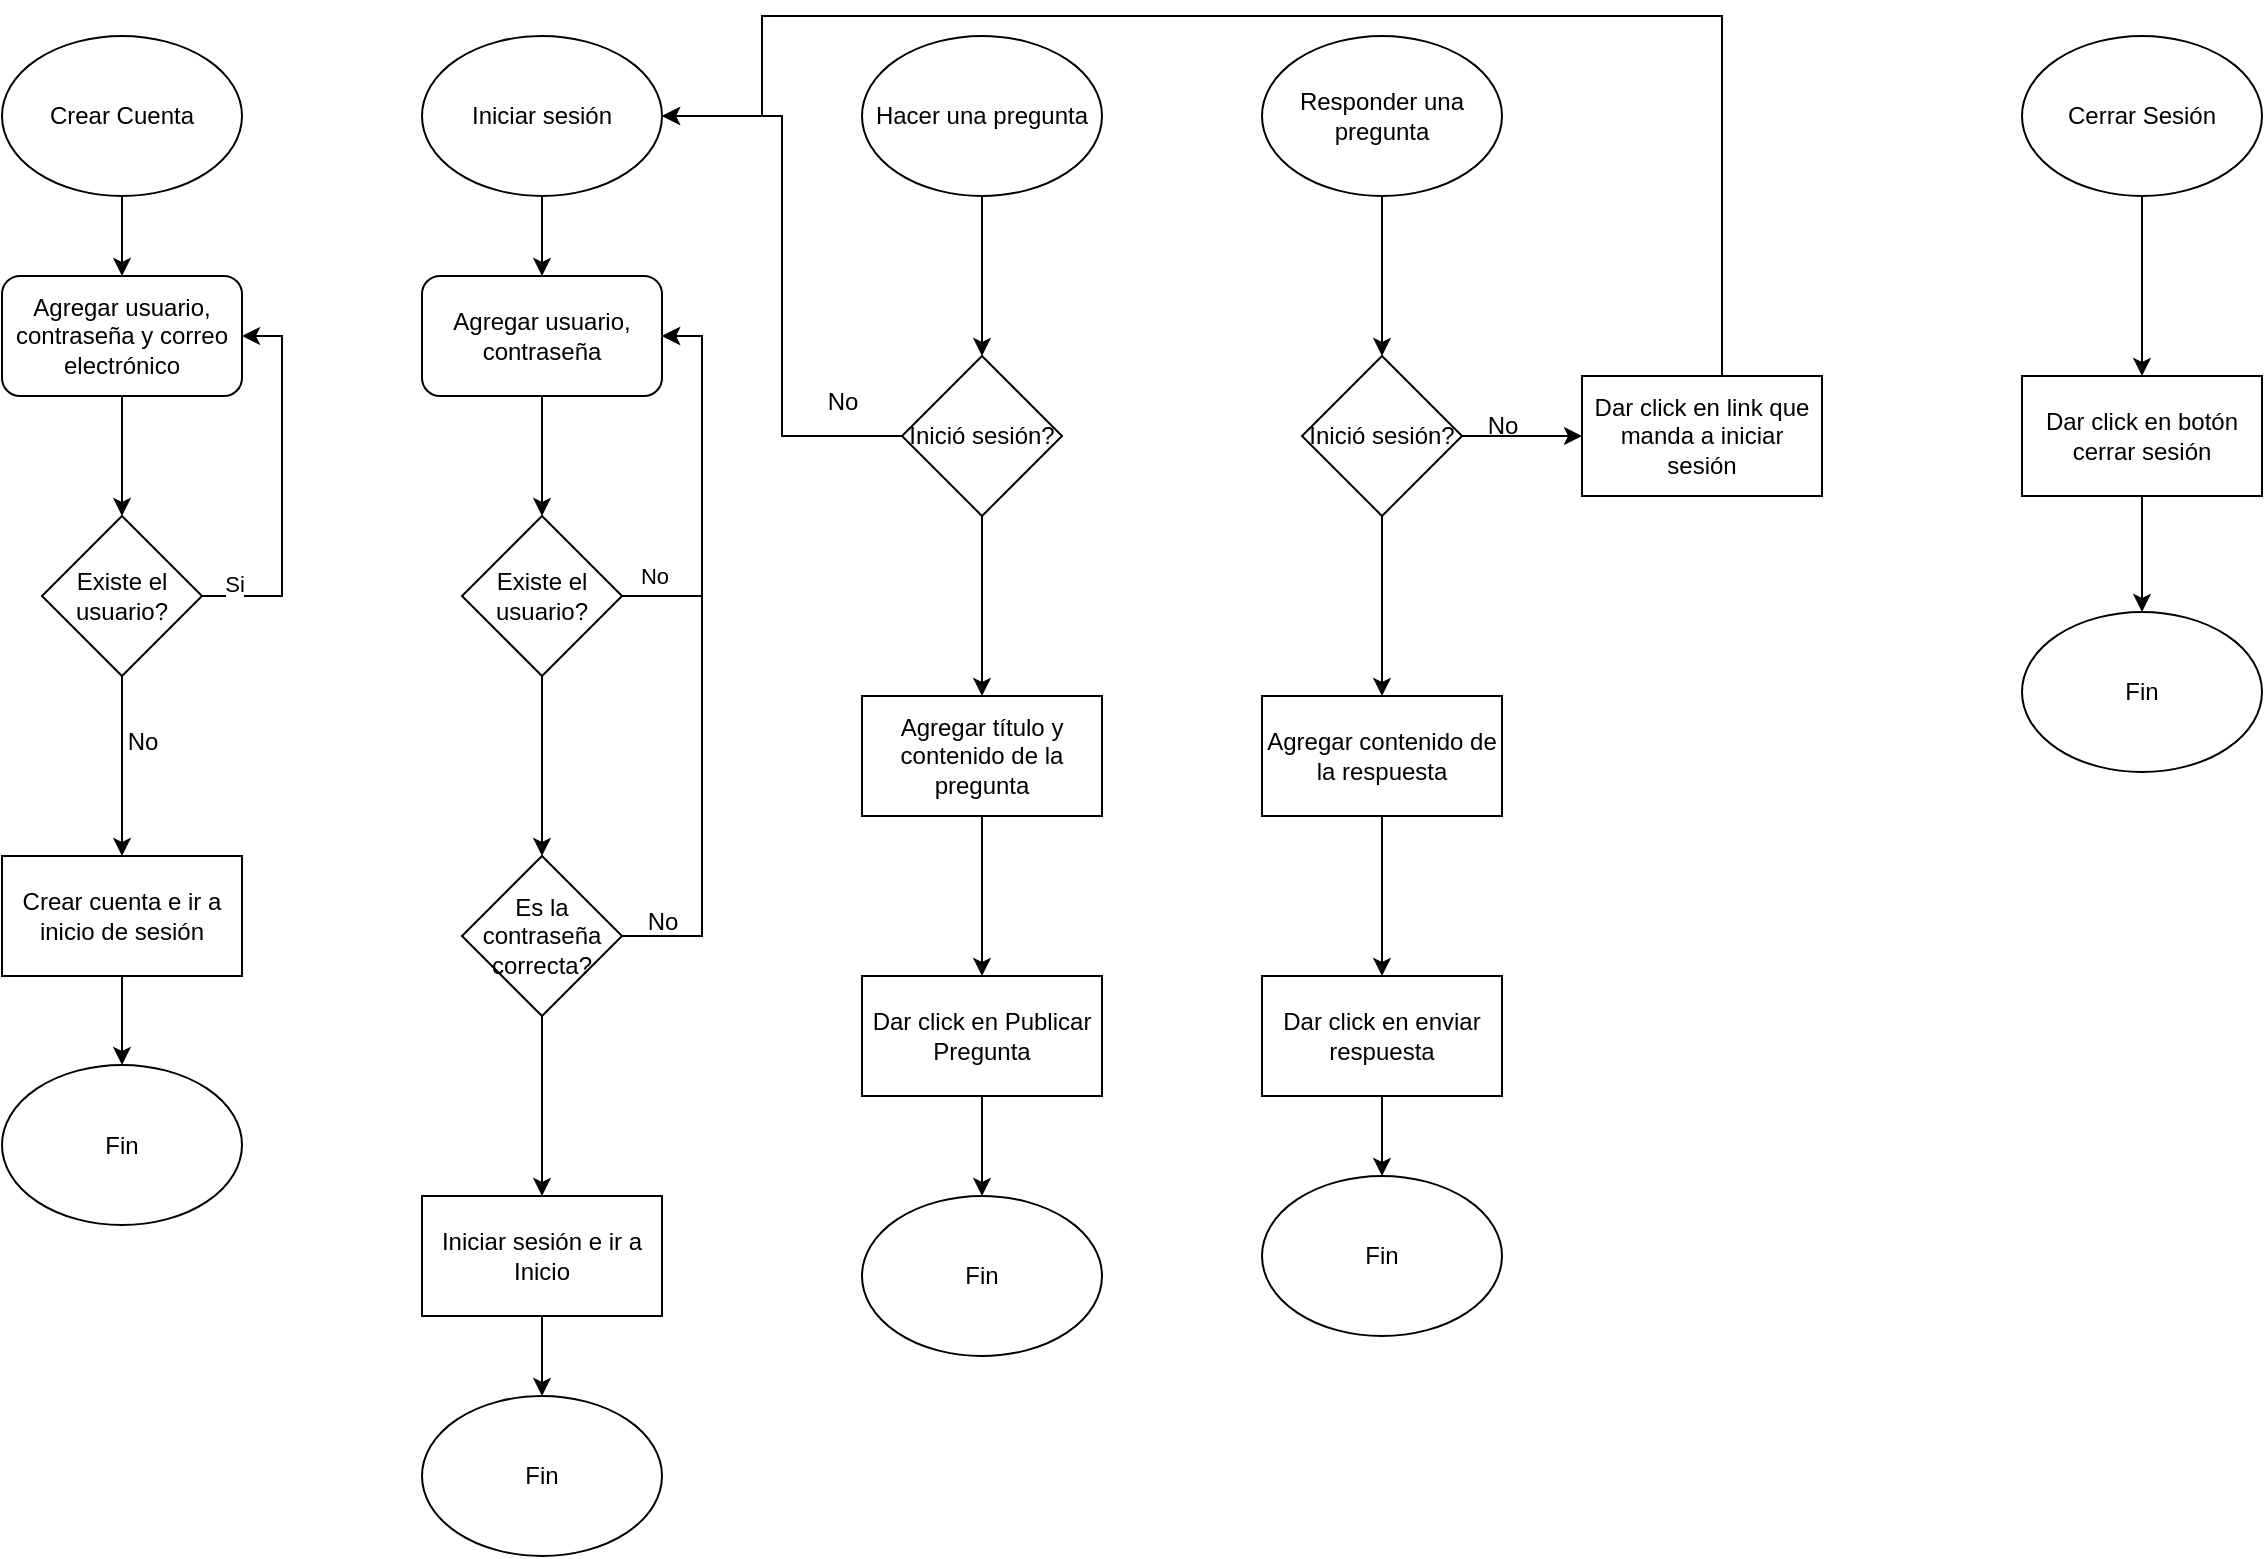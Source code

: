 <mxfile version="25.0.3">
  <diagram id="C5RBs43oDa-KdzZeNtuy" name="Page-1">
    <mxGraphModel dx="1337" dy="1287" grid="1" gridSize="10" guides="1" tooltips="1" connect="1" arrows="1" fold="1" page="1" pageScale="1" pageWidth="827" pageHeight="1169" math="0" shadow="0">
      <root>
        <mxCell id="WIyWlLk6GJQsqaUBKTNV-0" />
        <mxCell id="WIyWlLk6GJQsqaUBKTNV-1" parent="WIyWlLk6GJQsqaUBKTNV-0" />
        <mxCell id="C6ocnQk7a7opwVSUP6lY-7" value="" style="edgeStyle=orthogonalEdgeStyle;rounded=0;orthogonalLoop=1;jettySize=auto;html=1;" edge="1" parent="WIyWlLk6GJQsqaUBKTNV-1" source="C6ocnQk7a7opwVSUP6lY-3" target="C6ocnQk7a7opwVSUP6lY-4">
          <mxGeometry relative="1" as="geometry" />
        </mxCell>
        <mxCell id="C6ocnQk7a7opwVSUP6lY-3" value="Iniciar sesión" style="ellipse;whiteSpace=wrap;html=1;" vertex="1" parent="WIyWlLk6GJQsqaUBKTNV-1">
          <mxGeometry x="510" y="30" width="120" height="80" as="geometry" />
        </mxCell>
        <mxCell id="C6ocnQk7a7opwVSUP6lY-6" value="" style="edgeStyle=orthogonalEdgeStyle;rounded=0;orthogonalLoop=1;jettySize=auto;html=1;" edge="1" parent="WIyWlLk6GJQsqaUBKTNV-1" source="C6ocnQk7a7opwVSUP6lY-4" target="C6ocnQk7a7opwVSUP6lY-5">
          <mxGeometry relative="1" as="geometry" />
        </mxCell>
        <mxCell id="C6ocnQk7a7opwVSUP6lY-4" value="Agregar usuario, contraseña" style="rounded=1;whiteSpace=wrap;html=1;" vertex="1" parent="WIyWlLk6GJQsqaUBKTNV-1">
          <mxGeometry x="510" y="150" width="120" height="60" as="geometry" />
        </mxCell>
        <mxCell id="C6ocnQk7a7opwVSUP6lY-8" style="edgeStyle=orthogonalEdgeStyle;rounded=0;orthogonalLoop=1;jettySize=auto;html=1;entryX=1;entryY=0.5;entryDx=0;entryDy=0;exitX=1;exitY=0.5;exitDx=0;exitDy=0;" edge="1" parent="WIyWlLk6GJQsqaUBKTNV-1" source="C6ocnQk7a7opwVSUP6lY-5" target="C6ocnQk7a7opwVSUP6lY-4">
          <mxGeometry relative="1" as="geometry">
            <Array as="points">
              <mxPoint x="650" y="310" />
              <mxPoint x="650" y="180" />
            </Array>
          </mxGeometry>
        </mxCell>
        <mxCell id="C6ocnQk7a7opwVSUP6lY-9" value="No" style="edgeLabel;html=1;align=center;verticalAlign=middle;resizable=0;points=[];" vertex="1" connectable="0" parent="C6ocnQk7a7opwVSUP6lY-8">
          <mxGeometry x="-0.839" y="6" relative="1" as="geometry">
            <mxPoint y="-4" as="offset" />
          </mxGeometry>
        </mxCell>
        <mxCell id="C6ocnQk7a7opwVSUP6lY-11" value="" style="edgeStyle=orthogonalEdgeStyle;rounded=0;orthogonalLoop=1;jettySize=auto;html=1;" edge="1" parent="WIyWlLk6GJQsqaUBKTNV-1" source="C6ocnQk7a7opwVSUP6lY-5">
          <mxGeometry relative="1" as="geometry">
            <mxPoint x="570" y="440" as="targetPoint" />
          </mxGeometry>
        </mxCell>
        <mxCell id="C6ocnQk7a7opwVSUP6lY-5" value="Existe el usuario?" style="rhombus;whiteSpace=wrap;html=1;" vertex="1" parent="WIyWlLk6GJQsqaUBKTNV-1">
          <mxGeometry x="530" y="270" width="80" height="80" as="geometry" />
        </mxCell>
        <mxCell id="C6ocnQk7a7opwVSUP6lY-12" value="" style="edgeStyle=orthogonalEdgeStyle;rounded=0;orthogonalLoop=1;jettySize=auto;html=1;" edge="1" parent="WIyWlLk6GJQsqaUBKTNV-1" source="C6ocnQk7a7opwVSUP6lY-13" target="C6ocnQk7a7opwVSUP6lY-15">
          <mxGeometry relative="1" as="geometry" />
        </mxCell>
        <mxCell id="C6ocnQk7a7opwVSUP6lY-13" value="Crear Cuenta" style="ellipse;whiteSpace=wrap;html=1;" vertex="1" parent="WIyWlLk6GJQsqaUBKTNV-1">
          <mxGeometry x="300" y="30" width="120" height="80" as="geometry" />
        </mxCell>
        <mxCell id="C6ocnQk7a7opwVSUP6lY-14" value="" style="edgeStyle=orthogonalEdgeStyle;rounded=0;orthogonalLoop=1;jettySize=auto;html=1;" edge="1" parent="WIyWlLk6GJQsqaUBKTNV-1" source="C6ocnQk7a7opwVSUP6lY-15" target="C6ocnQk7a7opwVSUP6lY-19">
          <mxGeometry relative="1" as="geometry" />
        </mxCell>
        <mxCell id="C6ocnQk7a7opwVSUP6lY-15" value="Agregar usuario, contraseña y correo electrónico" style="rounded=1;whiteSpace=wrap;html=1;" vertex="1" parent="WIyWlLk6GJQsqaUBKTNV-1">
          <mxGeometry x="300" y="150" width="120" height="60" as="geometry" />
        </mxCell>
        <mxCell id="C6ocnQk7a7opwVSUP6lY-16" style="edgeStyle=orthogonalEdgeStyle;rounded=0;orthogonalLoop=1;jettySize=auto;html=1;entryX=1;entryY=0.5;entryDx=0;entryDy=0;exitX=1;exitY=0.5;exitDx=0;exitDy=0;" edge="1" parent="WIyWlLk6GJQsqaUBKTNV-1" source="C6ocnQk7a7opwVSUP6lY-19" target="C6ocnQk7a7opwVSUP6lY-15">
          <mxGeometry relative="1" as="geometry">
            <Array as="points">
              <mxPoint x="440" y="310" />
              <mxPoint x="440" y="180" />
            </Array>
          </mxGeometry>
        </mxCell>
        <mxCell id="C6ocnQk7a7opwVSUP6lY-17" value="Si" style="edgeLabel;html=1;align=center;verticalAlign=middle;resizable=0;points=[];" vertex="1" connectable="0" parent="C6ocnQk7a7opwVSUP6lY-16">
          <mxGeometry x="-0.839" y="6" relative="1" as="geometry">
            <mxPoint as="offset" />
          </mxGeometry>
        </mxCell>
        <mxCell id="C6ocnQk7a7opwVSUP6lY-18" value="" style="edgeStyle=orthogonalEdgeStyle;rounded=0;orthogonalLoop=1;jettySize=auto;html=1;" edge="1" parent="WIyWlLk6GJQsqaUBKTNV-1" source="C6ocnQk7a7opwVSUP6lY-19" target="C6ocnQk7a7opwVSUP6lY-20">
          <mxGeometry relative="1" as="geometry" />
        </mxCell>
        <mxCell id="C6ocnQk7a7opwVSUP6lY-19" value="Existe el usuario?" style="rhombus;whiteSpace=wrap;html=1;" vertex="1" parent="WIyWlLk6GJQsqaUBKTNV-1">
          <mxGeometry x="320" y="270" width="80" height="80" as="geometry" />
        </mxCell>
        <mxCell id="C6ocnQk7a7opwVSUP6lY-42" value="" style="edgeStyle=orthogonalEdgeStyle;rounded=0;orthogonalLoop=1;jettySize=auto;html=1;" edge="1" parent="WIyWlLk6GJQsqaUBKTNV-1" source="C6ocnQk7a7opwVSUP6lY-20" target="C6ocnQk7a7opwVSUP6lY-41">
          <mxGeometry relative="1" as="geometry" />
        </mxCell>
        <mxCell id="C6ocnQk7a7opwVSUP6lY-20" value="Crear cuenta e ir a inicio de sesión" style="whiteSpace=wrap;html=1;" vertex="1" parent="WIyWlLk6GJQsqaUBKTNV-1">
          <mxGeometry x="300" y="440" width="120" height="60" as="geometry" />
        </mxCell>
        <mxCell id="C6ocnQk7a7opwVSUP6lY-21" value="No" style="text;html=1;align=center;verticalAlign=middle;resizable=0;points=[];autosize=1;strokeColor=none;fillColor=none;" vertex="1" parent="WIyWlLk6GJQsqaUBKTNV-1">
          <mxGeometry x="350" y="368" width="40" height="30" as="geometry" />
        </mxCell>
        <mxCell id="C6ocnQk7a7opwVSUP6lY-24" style="edgeStyle=orthogonalEdgeStyle;rounded=0;orthogonalLoop=1;jettySize=auto;html=1;entryX=1;entryY=0.5;entryDx=0;entryDy=0;" edge="1" parent="WIyWlLk6GJQsqaUBKTNV-1" source="C6ocnQk7a7opwVSUP6lY-23" target="C6ocnQk7a7opwVSUP6lY-4">
          <mxGeometry relative="1" as="geometry">
            <Array as="points">
              <mxPoint x="650" y="480" />
              <mxPoint x="650" y="180" />
            </Array>
          </mxGeometry>
        </mxCell>
        <mxCell id="C6ocnQk7a7opwVSUP6lY-27" value="" style="edgeStyle=orthogonalEdgeStyle;rounded=0;orthogonalLoop=1;jettySize=auto;html=1;" edge="1" parent="WIyWlLk6GJQsqaUBKTNV-1" source="C6ocnQk7a7opwVSUP6lY-23" target="C6ocnQk7a7opwVSUP6lY-26">
          <mxGeometry relative="1" as="geometry" />
        </mxCell>
        <mxCell id="C6ocnQk7a7opwVSUP6lY-23" value="Es la contraseña correcta?" style="rhombus;whiteSpace=wrap;html=1;" vertex="1" parent="WIyWlLk6GJQsqaUBKTNV-1">
          <mxGeometry x="530" y="440" width="80" height="80" as="geometry" />
        </mxCell>
        <mxCell id="C6ocnQk7a7opwVSUP6lY-25" value="No" style="text;html=1;align=center;verticalAlign=middle;resizable=0;points=[];autosize=1;strokeColor=none;fillColor=none;" vertex="1" parent="WIyWlLk6GJQsqaUBKTNV-1">
          <mxGeometry x="610" y="458" width="40" height="30" as="geometry" />
        </mxCell>
        <mxCell id="C6ocnQk7a7opwVSUP6lY-40" value="" style="edgeStyle=orthogonalEdgeStyle;rounded=0;orthogonalLoop=1;jettySize=auto;html=1;" edge="1" parent="WIyWlLk6GJQsqaUBKTNV-1" source="C6ocnQk7a7opwVSUP6lY-26" target="C6ocnQk7a7opwVSUP6lY-39">
          <mxGeometry relative="1" as="geometry" />
        </mxCell>
        <mxCell id="C6ocnQk7a7opwVSUP6lY-26" value="Iniciar sesión e ir a Inicio" style="whiteSpace=wrap;html=1;" vertex="1" parent="WIyWlLk6GJQsqaUBKTNV-1">
          <mxGeometry x="510" y="610" width="120" height="60" as="geometry" />
        </mxCell>
        <mxCell id="C6ocnQk7a7opwVSUP6lY-30" value="" style="edgeStyle=orthogonalEdgeStyle;rounded=0;orthogonalLoop=1;jettySize=auto;html=1;" edge="1" parent="WIyWlLk6GJQsqaUBKTNV-1" source="C6ocnQk7a7opwVSUP6lY-28" target="C6ocnQk7a7opwVSUP6lY-29">
          <mxGeometry relative="1" as="geometry" />
        </mxCell>
        <mxCell id="C6ocnQk7a7opwVSUP6lY-28" value="Hacer una pregunta" style="ellipse;whiteSpace=wrap;html=1;" vertex="1" parent="WIyWlLk6GJQsqaUBKTNV-1">
          <mxGeometry x="730" y="30" width="120" height="80" as="geometry" />
        </mxCell>
        <mxCell id="C6ocnQk7a7opwVSUP6lY-31" style="edgeStyle=orthogonalEdgeStyle;rounded=0;orthogonalLoop=1;jettySize=auto;html=1;entryX=1;entryY=0.5;entryDx=0;entryDy=0;" edge="1" parent="WIyWlLk6GJQsqaUBKTNV-1" source="C6ocnQk7a7opwVSUP6lY-29" target="C6ocnQk7a7opwVSUP6lY-3">
          <mxGeometry relative="1" as="geometry" />
        </mxCell>
        <mxCell id="C6ocnQk7a7opwVSUP6lY-34" value="" style="edgeStyle=orthogonalEdgeStyle;rounded=0;orthogonalLoop=1;jettySize=auto;html=1;" edge="1" parent="WIyWlLk6GJQsqaUBKTNV-1" source="C6ocnQk7a7opwVSUP6lY-29" target="C6ocnQk7a7opwVSUP6lY-33">
          <mxGeometry relative="1" as="geometry" />
        </mxCell>
        <mxCell id="C6ocnQk7a7opwVSUP6lY-29" value="Inició sesión?" style="rhombus;whiteSpace=wrap;html=1;" vertex="1" parent="WIyWlLk6GJQsqaUBKTNV-1">
          <mxGeometry x="750" y="190" width="80" height="80" as="geometry" />
        </mxCell>
        <mxCell id="C6ocnQk7a7opwVSUP6lY-32" value="No" style="text;html=1;align=center;verticalAlign=middle;resizable=0;points=[];autosize=1;strokeColor=none;fillColor=none;" vertex="1" parent="WIyWlLk6GJQsqaUBKTNV-1">
          <mxGeometry x="700" y="198" width="40" height="30" as="geometry" />
        </mxCell>
        <mxCell id="C6ocnQk7a7opwVSUP6lY-36" value="" style="edgeStyle=orthogonalEdgeStyle;rounded=0;orthogonalLoop=1;jettySize=auto;html=1;" edge="1" parent="WIyWlLk6GJQsqaUBKTNV-1" source="C6ocnQk7a7opwVSUP6lY-33" target="C6ocnQk7a7opwVSUP6lY-35">
          <mxGeometry relative="1" as="geometry" />
        </mxCell>
        <mxCell id="C6ocnQk7a7opwVSUP6lY-33" value="Agregar título y contenido de la pregunta" style="whiteSpace=wrap;html=1;" vertex="1" parent="WIyWlLk6GJQsqaUBKTNV-1">
          <mxGeometry x="730" y="360" width="120" height="60" as="geometry" />
        </mxCell>
        <mxCell id="C6ocnQk7a7opwVSUP6lY-38" value="" style="edgeStyle=orthogonalEdgeStyle;rounded=0;orthogonalLoop=1;jettySize=auto;html=1;" edge="1" parent="WIyWlLk6GJQsqaUBKTNV-1" source="C6ocnQk7a7opwVSUP6lY-35" target="C6ocnQk7a7opwVSUP6lY-37">
          <mxGeometry relative="1" as="geometry" />
        </mxCell>
        <mxCell id="C6ocnQk7a7opwVSUP6lY-35" value="Dar click en Publicar Pregunta" style="whiteSpace=wrap;html=1;" vertex="1" parent="WIyWlLk6GJQsqaUBKTNV-1">
          <mxGeometry x="730" y="500" width="120" height="60" as="geometry" />
        </mxCell>
        <mxCell id="C6ocnQk7a7opwVSUP6lY-37" value="Fin" style="ellipse;whiteSpace=wrap;html=1;" vertex="1" parent="WIyWlLk6GJQsqaUBKTNV-1">
          <mxGeometry x="730" y="610" width="120" height="80" as="geometry" />
        </mxCell>
        <mxCell id="C6ocnQk7a7opwVSUP6lY-39" value="Fin" style="ellipse;whiteSpace=wrap;html=1;" vertex="1" parent="WIyWlLk6GJQsqaUBKTNV-1">
          <mxGeometry x="510" y="710" width="120" height="80" as="geometry" />
        </mxCell>
        <mxCell id="C6ocnQk7a7opwVSUP6lY-41" value="Fin" style="ellipse;whiteSpace=wrap;html=1;" vertex="1" parent="WIyWlLk6GJQsqaUBKTNV-1">
          <mxGeometry x="300" y="544.5" width="120" height="80" as="geometry" />
        </mxCell>
        <mxCell id="C6ocnQk7a7opwVSUP6lY-47" value="" style="edgeStyle=orthogonalEdgeStyle;rounded=0;orthogonalLoop=1;jettySize=auto;html=1;" edge="1" parent="WIyWlLk6GJQsqaUBKTNV-1" source="C6ocnQk7a7opwVSUP6lY-43" target="C6ocnQk7a7opwVSUP6lY-46">
          <mxGeometry relative="1" as="geometry" />
        </mxCell>
        <mxCell id="C6ocnQk7a7opwVSUP6lY-43" value="Responder una pregunta" style="ellipse;whiteSpace=wrap;html=1;" vertex="1" parent="WIyWlLk6GJQsqaUBKTNV-1">
          <mxGeometry x="930" y="30" width="120" height="80" as="geometry" />
        </mxCell>
        <mxCell id="C6ocnQk7a7opwVSUP6lY-51" value="" style="edgeStyle=orthogonalEdgeStyle;rounded=0;orthogonalLoop=1;jettySize=auto;html=1;" edge="1" parent="WIyWlLk6GJQsqaUBKTNV-1" source="C6ocnQk7a7opwVSUP6lY-46" target="C6ocnQk7a7opwVSUP6lY-50">
          <mxGeometry relative="1" as="geometry" />
        </mxCell>
        <mxCell id="C6ocnQk7a7opwVSUP6lY-55" value="" style="edgeStyle=orthogonalEdgeStyle;rounded=0;orthogonalLoop=1;jettySize=auto;html=1;" edge="1" parent="WIyWlLk6GJQsqaUBKTNV-1" source="C6ocnQk7a7opwVSUP6lY-46" target="C6ocnQk7a7opwVSUP6lY-54">
          <mxGeometry relative="1" as="geometry" />
        </mxCell>
        <mxCell id="C6ocnQk7a7opwVSUP6lY-46" value="Inició sesión?" style="rhombus;whiteSpace=wrap;html=1;" vertex="1" parent="WIyWlLk6GJQsqaUBKTNV-1">
          <mxGeometry x="950" y="190" width="80" height="80" as="geometry" />
        </mxCell>
        <mxCell id="C6ocnQk7a7opwVSUP6lY-49" value="No" style="text;html=1;align=center;verticalAlign=middle;resizable=0;points=[];autosize=1;strokeColor=none;fillColor=none;" vertex="1" parent="WIyWlLk6GJQsqaUBKTNV-1">
          <mxGeometry x="1030" y="210" width="40" height="30" as="geometry" />
        </mxCell>
        <mxCell id="C6ocnQk7a7opwVSUP6lY-53" value="" style="edgeStyle=orthogonalEdgeStyle;rounded=0;orthogonalLoop=1;jettySize=auto;html=1;" edge="1" parent="WIyWlLk6GJQsqaUBKTNV-1" source="C6ocnQk7a7opwVSUP6lY-50" target="C6ocnQk7a7opwVSUP6lY-52">
          <mxGeometry relative="1" as="geometry" />
        </mxCell>
        <mxCell id="C6ocnQk7a7opwVSUP6lY-50" value="Agregar contenido de la respuesta" style="whiteSpace=wrap;html=1;" vertex="1" parent="WIyWlLk6GJQsqaUBKTNV-1">
          <mxGeometry x="930" y="360" width="120" height="60" as="geometry" />
        </mxCell>
        <mxCell id="C6ocnQk7a7opwVSUP6lY-58" value="" style="edgeStyle=orthogonalEdgeStyle;rounded=0;orthogonalLoop=1;jettySize=auto;html=1;" edge="1" parent="WIyWlLk6GJQsqaUBKTNV-1" source="C6ocnQk7a7opwVSUP6lY-52" target="C6ocnQk7a7opwVSUP6lY-57">
          <mxGeometry relative="1" as="geometry" />
        </mxCell>
        <mxCell id="C6ocnQk7a7opwVSUP6lY-52" value="Dar click en enviar respuesta" style="whiteSpace=wrap;html=1;" vertex="1" parent="WIyWlLk6GJQsqaUBKTNV-1">
          <mxGeometry x="930" y="500" width="120" height="60" as="geometry" />
        </mxCell>
        <mxCell id="C6ocnQk7a7opwVSUP6lY-56" style="edgeStyle=orthogonalEdgeStyle;rounded=0;orthogonalLoop=1;jettySize=auto;html=1;entryX=1;entryY=0.5;entryDx=0;entryDy=0;" edge="1" parent="WIyWlLk6GJQsqaUBKTNV-1" source="C6ocnQk7a7opwVSUP6lY-54" target="C6ocnQk7a7opwVSUP6lY-3">
          <mxGeometry relative="1" as="geometry">
            <Array as="points">
              <mxPoint x="1160" y="20" />
              <mxPoint x="680" y="20" />
              <mxPoint x="680" y="70" />
            </Array>
          </mxGeometry>
        </mxCell>
        <mxCell id="C6ocnQk7a7opwVSUP6lY-54" value="Dar click en link que manda a iniciar sesión" style="whiteSpace=wrap;html=1;" vertex="1" parent="WIyWlLk6GJQsqaUBKTNV-1">
          <mxGeometry x="1090" y="200" width="120" height="60" as="geometry" />
        </mxCell>
        <mxCell id="C6ocnQk7a7opwVSUP6lY-57" value="Fin" style="ellipse;whiteSpace=wrap;html=1;" vertex="1" parent="WIyWlLk6GJQsqaUBKTNV-1">
          <mxGeometry x="930" y="600" width="120" height="80" as="geometry" />
        </mxCell>
        <mxCell id="C6ocnQk7a7opwVSUP6lY-62" value="" style="edgeStyle=orthogonalEdgeStyle;rounded=0;orthogonalLoop=1;jettySize=auto;html=1;" edge="1" parent="WIyWlLk6GJQsqaUBKTNV-1" source="C6ocnQk7a7opwVSUP6lY-59" target="C6ocnQk7a7opwVSUP6lY-61">
          <mxGeometry relative="1" as="geometry" />
        </mxCell>
        <mxCell id="C6ocnQk7a7opwVSUP6lY-59" value="Cerrar Sesión" style="ellipse;whiteSpace=wrap;html=1;" vertex="1" parent="WIyWlLk6GJQsqaUBKTNV-1">
          <mxGeometry x="1310" y="30" width="120" height="80" as="geometry" />
        </mxCell>
        <mxCell id="C6ocnQk7a7opwVSUP6lY-64" value="" style="edgeStyle=orthogonalEdgeStyle;rounded=0;orthogonalLoop=1;jettySize=auto;html=1;" edge="1" parent="WIyWlLk6GJQsqaUBKTNV-1" source="C6ocnQk7a7opwVSUP6lY-61" target="C6ocnQk7a7opwVSUP6lY-63">
          <mxGeometry relative="1" as="geometry" />
        </mxCell>
        <mxCell id="C6ocnQk7a7opwVSUP6lY-61" value="Dar click en botón cerrar sesión" style="whiteSpace=wrap;html=1;" vertex="1" parent="WIyWlLk6GJQsqaUBKTNV-1">
          <mxGeometry x="1310" y="200" width="120" height="60" as="geometry" />
        </mxCell>
        <mxCell id="C6ocnQk7a7opwVSUP6lY-63" value="Fin" style="ellipse;whiteSpace=wrap;html=1;" vertex="1" parent="WIyWlLk6GJQsqaUBKTNV-1">
          <mxGeometry x="1310" y="318" width="120" height="80" as="geometry" />
        </mxCell>
      </root>
    </mxGraphModel>
  </diagram>
</mxfile>
